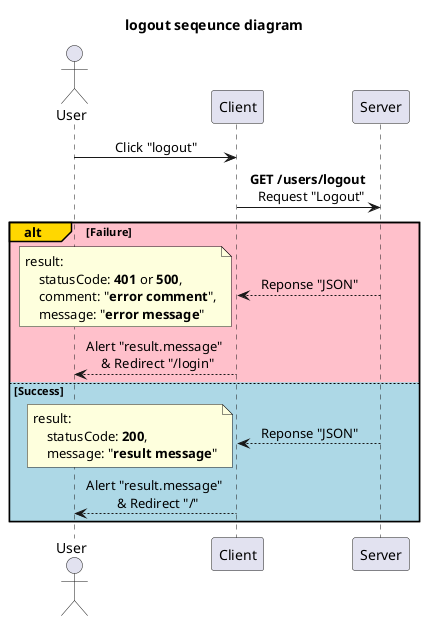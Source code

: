 @startuml logout
'http://localhost:3000/userHome

title logout seqeunce diagram

skinparam SequenceMessageAlignment center

participant Server order 30
participant Client order 20
actor User order 10

User -> Client: Click "logout"

Client -> Server: **GET /users/logout** \n Request "Logout"

alt#Gold #Pink Failure
Client <-- Server: Reponse "JSON"
note left
    result:
        statusCode: **401** or **500**,
        comment: "**error comment**",
        message: "**error message**"
end note
User <-- Client: Alert "result.message" \n & Redirect "/login"

else #LightBlue Success
    Client <-- Server: Reponse "JSON"
    note left
        result:
            statusCode: **200**,
            message: "**result message**"
    end note

    User <-- Client: Alert "result.message" \n & Redirect "/"

end

@enduml